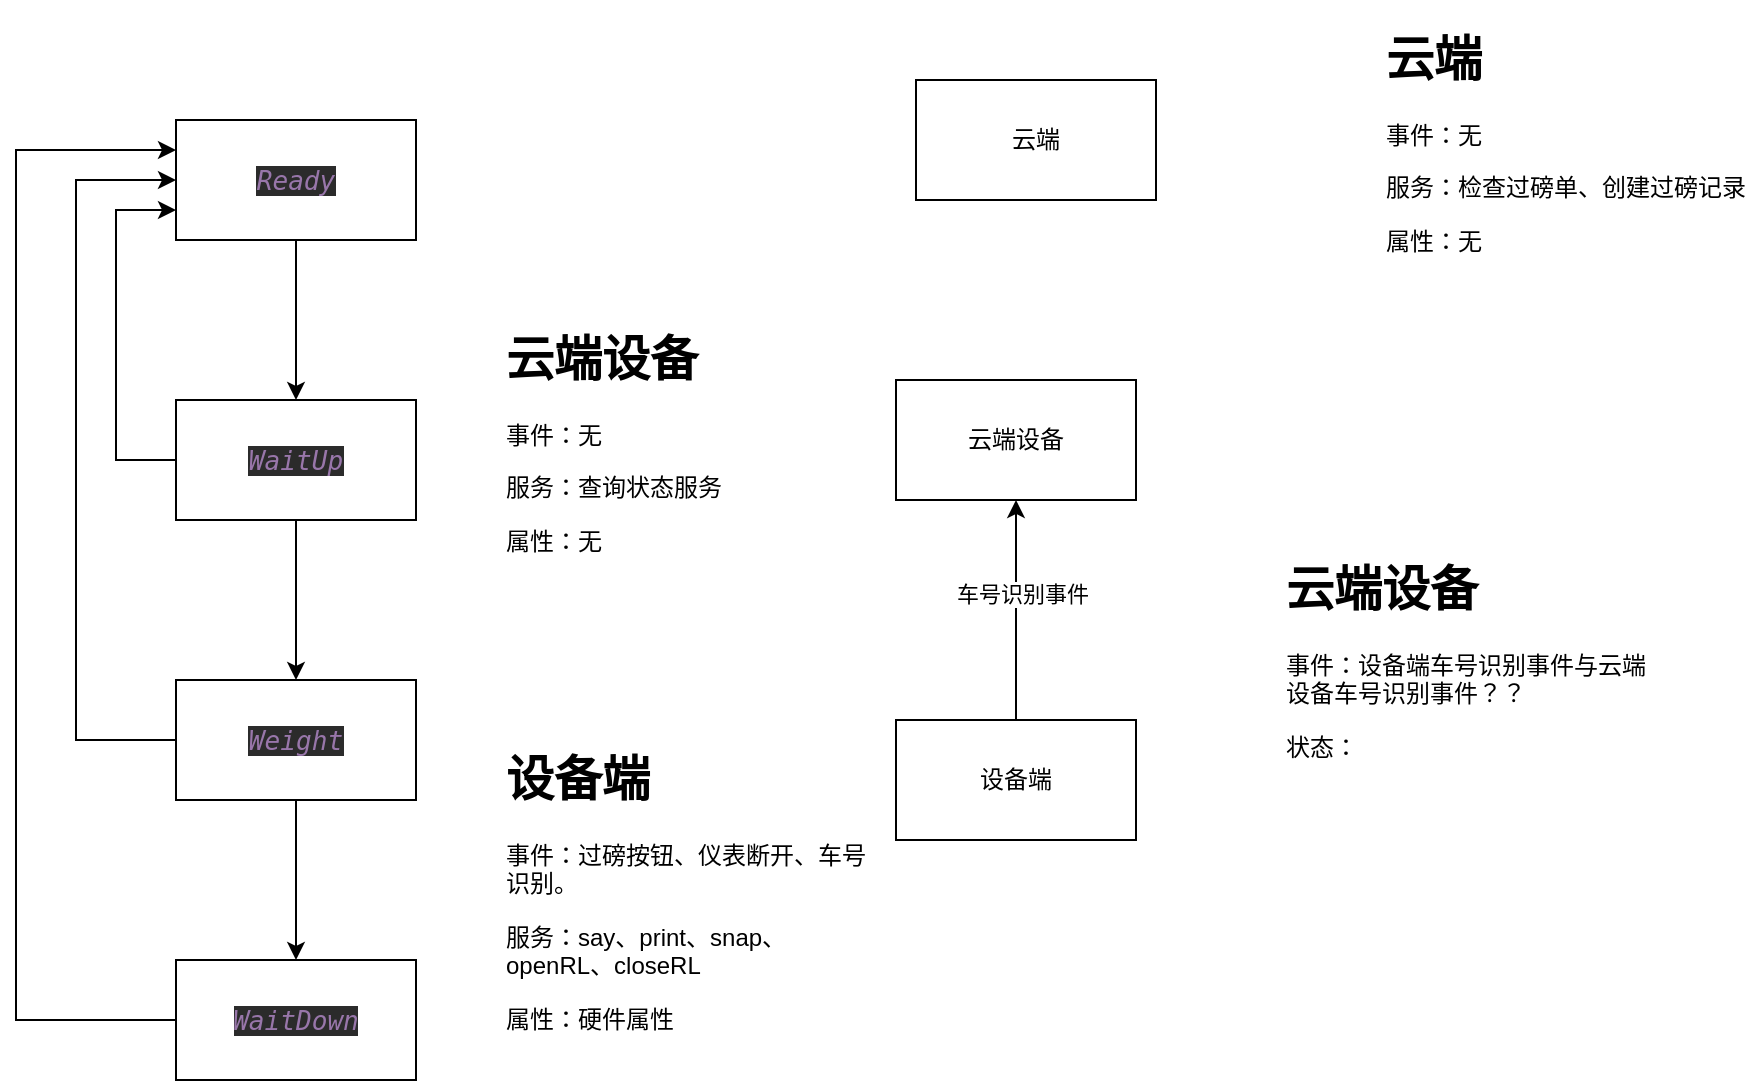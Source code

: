 <mxfile version="14.2.6" type="github">
  <diagram id="cEb1SMYlaxDCiAcMY64M" name="Page-1">
    <mxGraphModel dx="880" dy="621" grid="1" gridSize="10" guides="1" tooltips="1" connect="1" arrows="1" fold="1" page="1" pageScale="1" pageWidth="827" pageHeight="1169" math="0" shadow="0">
      <root>
        <mxCell id="0" />
        <mxCell id="1" parent="0" />
        <mxCell id="L9LOo2z9HG8LsJN7OMgC-17" value="" style="edgeStyle=orthogonalEdgeStyle;rounded=0;orthogonalLoop=1;jettySize=auto;html=1;" parent="1" source="L9LOo2z9HG8LsJN7OMgC-13" target="L9LOo2z9HG8LsJN7OMgC-16" edge="1">
          <mxGeometry relative="1" as="geometry" />
        </mxCell>
        <mxCell id="L9LOo2z9HG8LsJN7OMgC-13" value="&lt;pre style=&quot;background-color: #2b2b2b ; color: #a9b7c6 ; font-family: &amp;#34;jetbrains mono&amp;#34; , monospace ; font-size: 9.8pt&quot;&gt;&lt;span style=&quot;color: #9876aa ; font-style: italic&quot;&gt;Ready&lt;/span&gt;&lt;/pre&gt;" style="rounded=0;whiteSpace=wrap;html=1;" parent="1" vertex="1">
          <mxGeometry x="150" y="110" width="120" height="60" as="geometry" />
        </mxCell>
        <mxCell id="L9LOo2z9HG8LsJN7OMgC-19" value="" style="edgeStyle=orthogonalEdgeStyle;rounded=0;orthogonalLoop=1;jettySize=auto;html=1;" parent="1" source="L9LOo2z9HG8LsJN7OMgC-16" target="L9LOo2z9HG8LsJN7OMgC-18" edge="1">
          <mxGeometry relative="1" as="geometry" />
        </mxCell>
        <mxCell id="L9LOo2z9HG8LsJN7OMgC-30" style="edgeStyle=orthogonalEdgeStyle;rounded=0;orthogonalLoop=1;jettySize=auto;html=1;exitX=0;exitY=0.5;exitDx=0;exitDy=0;entryX=0;entryY=0.75;entryDx=0;entryDy=0;" parent="1" source="L9LOo2z9HG8LsJN7OMgC-16" target="L9LOo2z9HG8LsJN7OMgC-13" edge="1">
          <mxGeometry relative="1" as="geometry">
            <Array as="points">
              <mxPoint x="120" y="280" />
              <mxPoint x="120" y="155" />
            </Array>
          </mxGeometry>
        </mxCell>
        <mxCell id="L9LOo2z9HG8LsJN7OMgC-16" value="&lt;pre style=&quot;background-color: #2b2b2b ; color: #a9b7c6 ; font-family: &amp;#34;jetbrains mono&amp;#34; , monospace ; font-size: 9.8pt&quot;&gt;&lt;pre style=&quot;font-family: &amp;#34;jetbrains mono&amp;#34; , monospace ; font-size: 9.8pt&quot;&gt;&lt;span style=&quot;color: #9876aa ; font-style: italic&quot;&gt;WaitUp&lt;/span&gt;&lt;/pre&gt;&lt;/pre&gt;" style="rounded=0;whiteSpace=wrap;html=1;" parent="1" vertex="1">
          <mxGeometry x="150" y="250" width="120" height="60" as="geometry" />
        </mxCell>
        <mxCell id="L9LOo2z9HG8LsJN7OMgC-23" value="" style="edgeStyle=orthogonalEdgeStyle;rounded=0;orthogonalLoop=1;jettySize=auto;html=1;" parent="1" source="L9LOo2z9HG8LsJN7OMgC-18" target="L9LOo2z9HG8LsJN7OMgC-22" edge="1">
          <mxGeometry relative="1" as="geometry" />
        </mxCell>
        <mxCell id="L9LOo2z9HG8LsJN7OMgC-31" style="edgeStyle=orthogonalEdgeStyle;rounded=0;orthogonalLoop=1;jettySize=auto;html=1;exitX=0;exitY=0.5;exitDx=0;exitDy=0;entryX=0;entryY=0.5;entryDx=0;entryDy=0;" parent="1" source="L9LOo2z9HG8LsJN7OMgC-18" target="L9LOo2z9HG8LsJN7OMgC-13" edge="1">
          <mxGeometry relative="1" as="geometry">
            <Array as="points">
              <mxPoint x="100" y="420" />
              <mxPoint x="100" y="140" />
            </Array>
          </mxGeometry>
        </mxCell>
        <mxCell id="L9LOo2z9HG8LsJN7OMgC-18" value="&lt;pre style=&quot;background-color: #2b2b2b ; color: #a9b7c6 ; font-family: &amp;quot;jetbrains mono&amp;quot; , monospace ; font-size: 9.8pt&quot;&gt;&lt;span style=&quot;color: #9876aa ; font-style: italic&quot;&gt;Weight&lt;/span&gt;&lt;/pre&gt;" style="rounded=0;whiteSpace=wrap;html=1;" parent="1" vertex="1">
          <mxGeometry x="150" y="390" width="120" height="60" as="geometry" />
        </mxCell>
        <mxCell id="L9LOo2z9HG8LsJN7OMgC-24" style="edgeStyle=orthogonalEdgeStyle;rounded=0;orthogonalLoop=1;jettySize=auto;html=1;exitX=0;exitY=0.5;exitDx=0;exitDy=0;entryX=0;entryY=0.25;entryDx=0;entryDy=0;" parent="1" source="L9LOo2z9HG8LsJN7OMgC-22" target="L9LOo2z9HG8LsJN7OMgC-13" edge="1">
          <mxGeometry relative="1" as="geometry">
            <Array as="points">
              <mxPoint x="70" y="560" />
              <mxPoint x="70" y="125" />
            </Array>
          </mxGeometry>
        </mxCell>
        <mxCell id="L9LOo2z9HG8LsJN7OMgC-22" value="&lt;pre style=&quot;background-color: #2b2b2b ; color: #a9b7c6 ; font-family: &amp;quot;jetbrains mono&amp;quot; , monospace ; font-size: 9.8pt&quot;&gt;&lt;span style=&quot;color: #9876aa ; font-style: italic&quot;&gt;WaitDown&lt;/span&gt;&lt;/pre&gt;" style="rounded=0;whiteSpace=wrap;html=1;" parent="1" vertex="1">
          <mxGeometry x="150" y="530" width="120" height="60" as="geometry" />
        </mxCell>
        <mxCell id="4AA9_URexQOwgIkpp7-_-4" style="edgeStyle=orthogonalEdgeStyle;rounded=0;orthogonalLoop=1;jettySize=auto;html=1;exitX=0.5;exitY=0;exitDx=0;exitDy=0;entryX=0.5;entryY=1;entryDx=0;entryDy=0;" edge="1" parent="1" source="4AA9_URexQOwgIkpp7-_-1" target="4AA9_URexQOwgIkpp7-_-2">
          <mxGeometry relative="1" as="geometry" />
        </mxCell>
        <mxCell id="4AA9_URexQOwgIkpp7-_-5" value="车号识别事件" style="edgeLabel;html=1;align=center;verticalAlign=middle;resizable=0;points=[];" vertex="1" connectable="0" parent="4AA9_URexQOwgIkpp7-_-4">
          <mxGeometry x="0.147" y="-3" relative="1" as="geometry">
            <mxPoint as="offset" />
          </mxGeometry>
        </mxCell>
        <mxCell id="4AA9_URexQOwgIkpp7-_-1" value="设备端" style="rounded=0;whiteSpace=wrap;html=1;" vertex="1" parent="1">
          <mxGeometry x="510" y="410" width="120" height="60" as="geometry" />
        </mxCell>
        <mxCell id="4AA9_URexQOwgIkpp7-_-2" value="云端设备" style="rounded=0;whiteSpace=wrap;html=1;" vertex="1" parent="1">
          <mxGeometry x="510" y="240" width="120" height="60" as="geometry" />
        </mxCell>
        <mxCell id="4AA9_URexQOwgIkpp7-_-3" value="云端" style="rounded=0;whiteSpace=wrap;html=1;" vertex="1" parent="1">
          <mxGeometry x="520" y="90" width="120" height="60" as="geometry" />
        </mxCell>
        <mxCell id="4AA9_URexQOwgIkpp7-_-6" value="&lt;h1&gt;设备端&lt;/h1&gt;&lt;p&gt;事件：过磅按钮、仪表断开、车号识别。&lt;/p&gt;&lt;p&gt;服务：say、print、snap、openRL、closeRL&lt;/p&gt;&lt;p&gt;属性：硬件属性&lt;/p&gt;" style="text;html=1;strokeColor=none;fillColor=none;spacing=5;spacingTop=-20;whiteSpace=wrap;overflow=hidden;rounded=0;" vertex="1" parent="1">
          <mxGeometry x="310" y="420" width="190" height="150" as="geometry" />
        </mxCell>
        <mxCell id="4AA9_URexQOwgIkpp7-_-9" value="&lt;h1&gt;云端设备&lt;/h1&gt;&lt;p&gt;事件：无&lt;/p&gt;&lt;p&gt;服务：查询状态服务&lt;/p&gt;&lt;p&gt;属性：无&lt;/p&gt;" style="text;html=1;strokeColor=none;fillColor=none;spacing=5;spacingTop=-20;whiteSpace=wrap;overflow=hidden;rounded=0;" vertex="1" parent="1">
          <mxGeometry x="310" y="210" width="190" height="180" as="geometry" />
        </mxCell>
        <mxCell id="4AA9_URexQOwgIkpp7-_-10" value="&lt;h1&gt;云端设备&lt;/h1&gt;&lt;p&gt;事件：设备端车号识别事件与云端设备车号识别事件？？&lt;/p&gt;&lt;p&gt;状态：&lt;/p&gt;&lt;p&gt;&lt;br&gt;&lt;/p&gt;" style="text;html=1;strokeColor=none;fillColor=none;spacing=5;spacingTop=-20;whiteSpace=wrap;overflow=hidden;rounded=0;" vertex="1" parent="1">
          <mxGeometry x="700" y="325" width="190" height="190" as="geometry" />
        </mxCell>
        <mxCell id="4AA9_URexQOwgIkpp7-_-11" value="&lt;h1&gt;云端&lt;/h1&gt;&lt;p&gt;事件：无&lt;/p&gt;&lt;p&gt;服务：检查过磅单、创建过磅记录&lt;/p&gt;&lt;p&gt;属性：无&lt;/p&gt;" style="text;html=1;strokeColor=none;fillColor=none;spacing=5;spacingTop=-20;whiteSpace=wrap;overflow=hidden;rounded=0;" vertex="1" parent="1">
          <mxGeometry x="750" y="60" width="190" height="120" as="geometry" />
        </mxCell>
      </root>
    </mxGraphModel>
  </diagram>
</mxfile>

